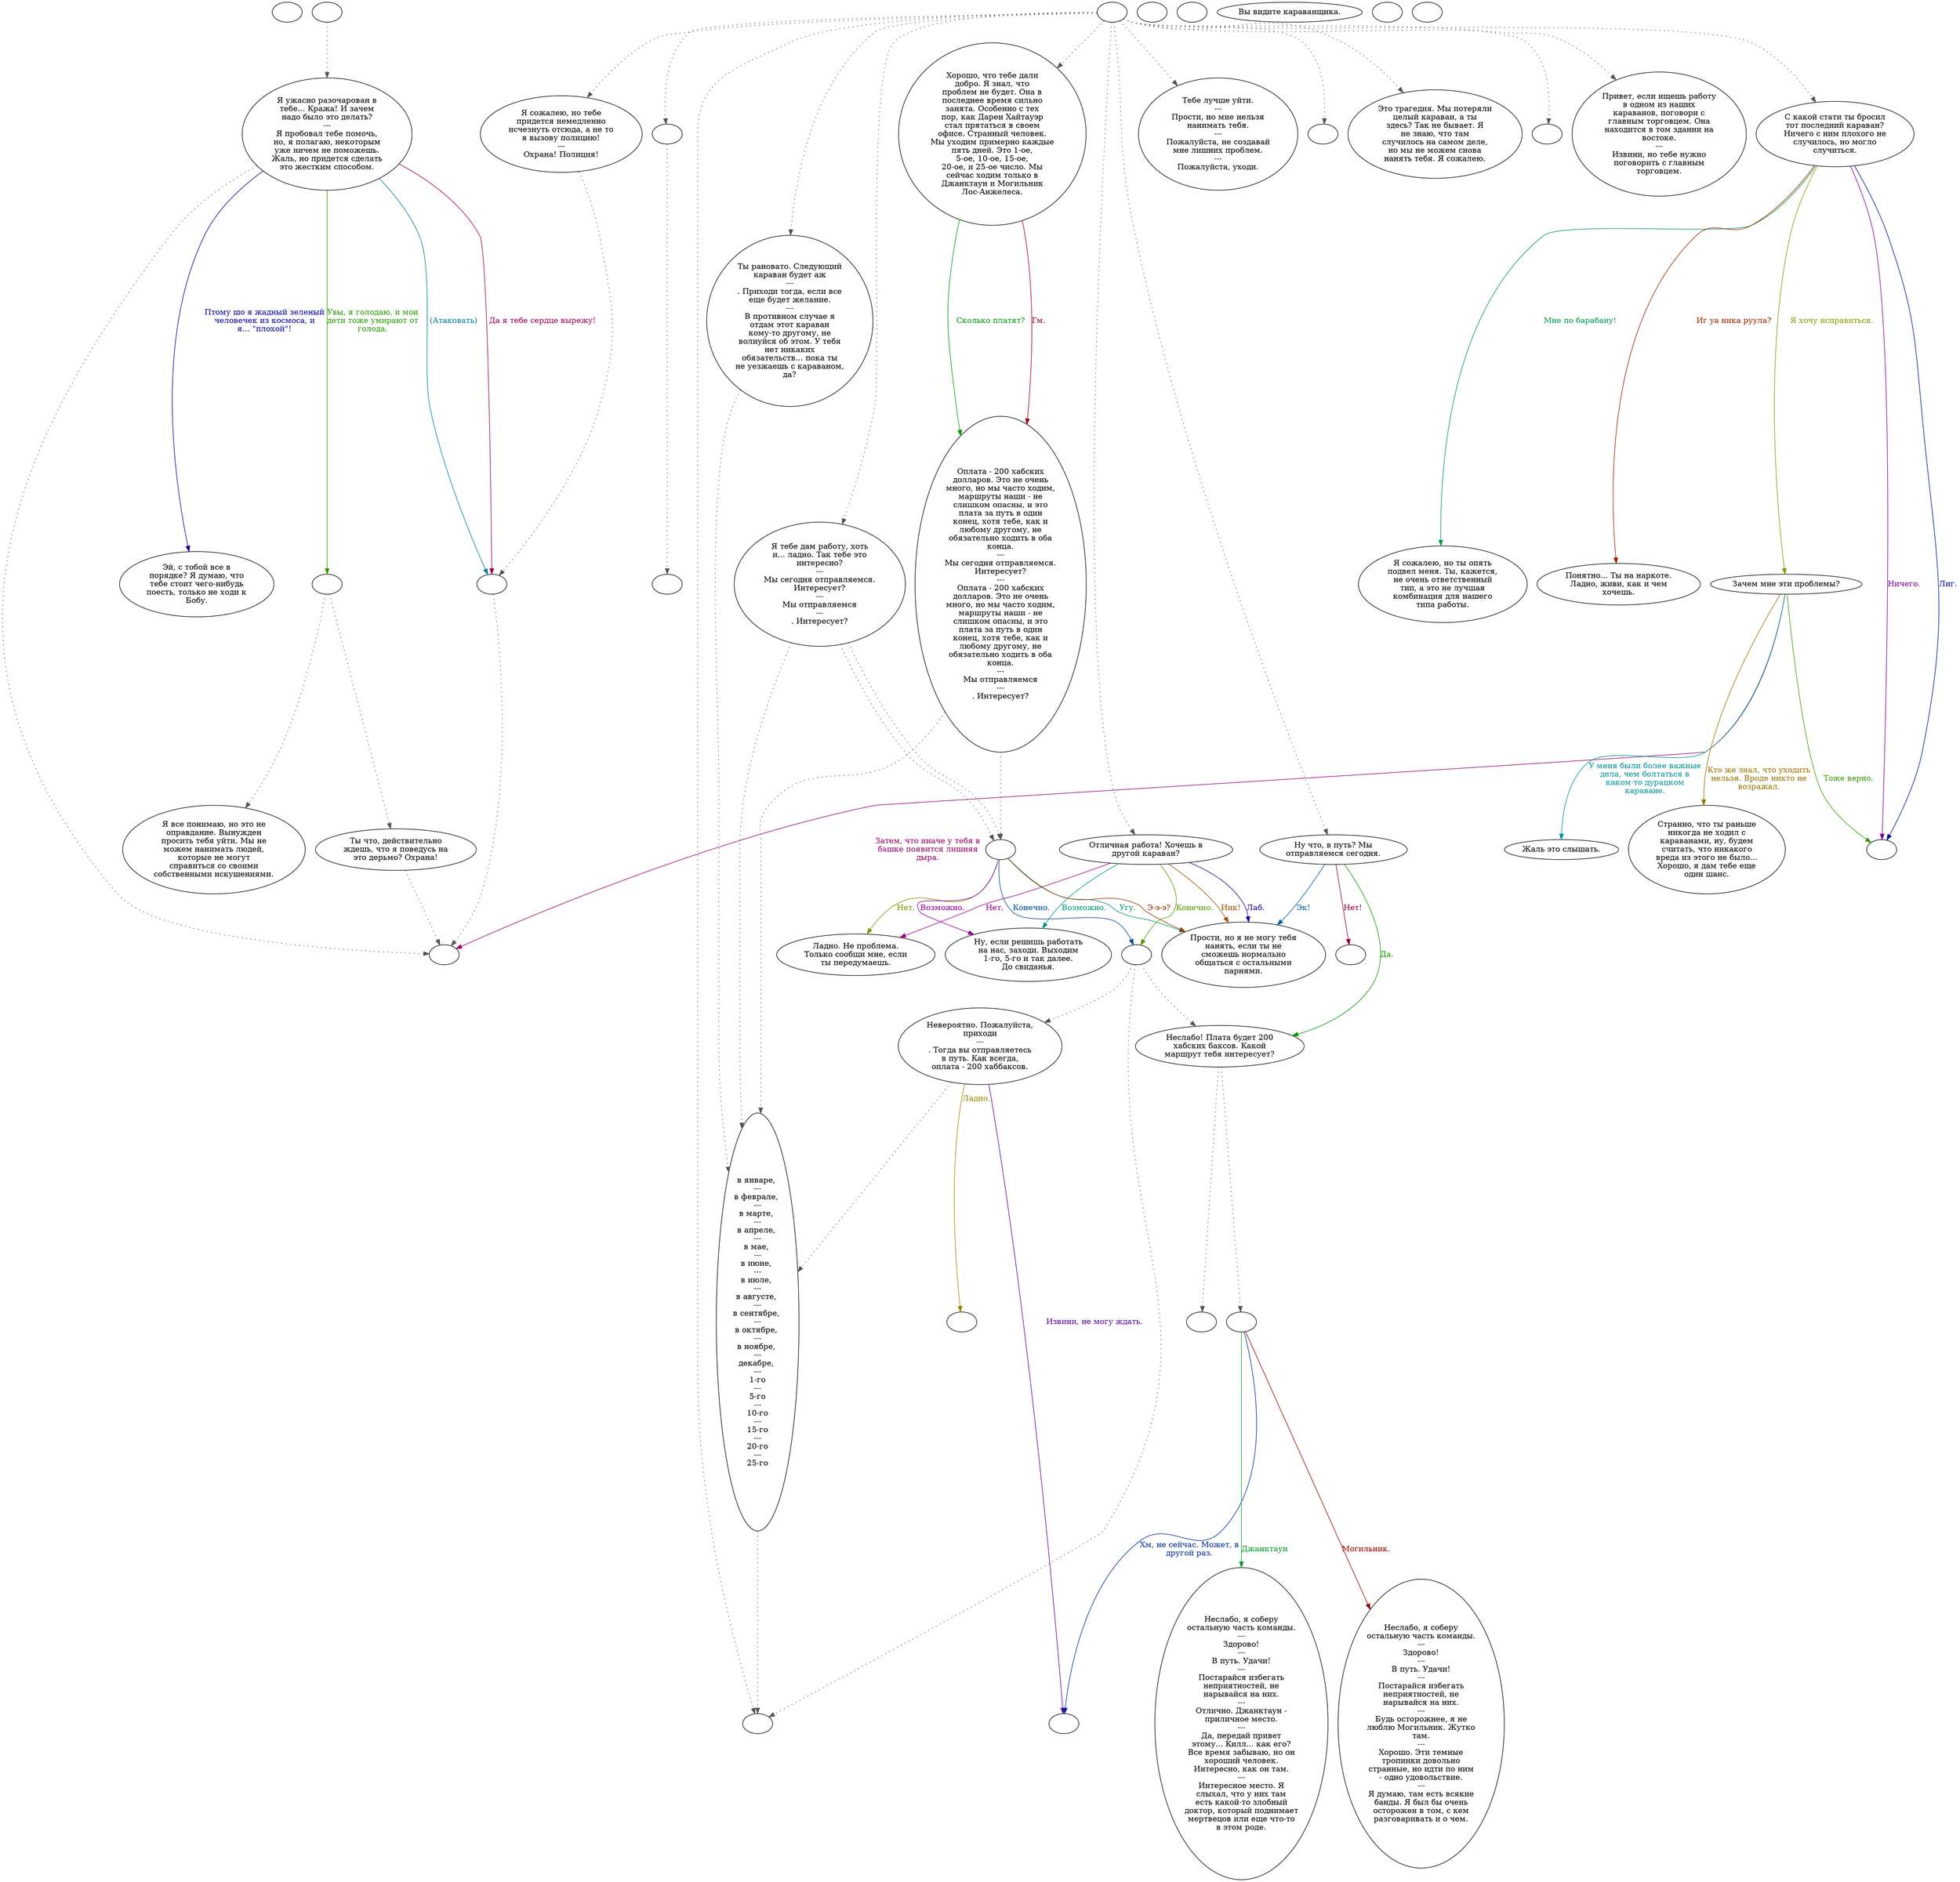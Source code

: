 digraph wmcarvn {
  "start" [style=filled       fillcolor="#FFFFFF"       color="#000000"]
  "start" [label=""]
  "combat" [style=filled       fillcolor="#FFFFFF"       color="#000000"]
  "combat" [label=""]
  "critter_p_proc" [style=filled       fillcolor="#FFFFFF"       color="#000000"]
  "critter_p_proc" [label=""]
  "pickup_p_proc" [style=filled       fillcolor="#FFFFFF"       color="#000000"]
  "pickup_p_proc" -> "WMDriver10" [style=dotted color="#555555"]
  "pickup_p_proc" [label=""]
  "talk_p_proc" [style=filled       fillcolor="#FFFFFF"       color="#000000"]
  "talk_p_proc" -> "get_reaction" [style=dotted color="#555555"]
  "talk_p_proc" -> "RecalcDate" [style=dotted color="#555555"]
  "talk_p_proc" -> "WMDriver14" [style=dotted color="#555555"]
  "talk_p_proc" -> "WMDriver15" [style=dotted color="#555555"]
  "talk_p_proc" -> "BottomReact" [style=dotted color="#555555"]
  "talk_p_proc" -> "WMDriver37" [style=dotted color="#555555"]
  "talk_p_proc" -> "WMDriver19" [style=dotted color="#555555"]
  "talk_p_proc" -> "TopReact" [style=dotted color="#555555"]
  "talk_p_proc" -> "WMDriver27" [style=dotted color="#555555"]
  "talk_p_proc" -> "WMDriver00" [style=dotted color="#555555"]
  "talk_p_proc" -> "WMDriver01" [style=dotted color="#555555"]
  "talk_p_proc" -> "WMDriver03" [style=dotted color="#555555"]
  "talk_p_proc" -> "WMDriver28" [style=dotted color="#555555"]
  "talk_p_proc" -> "WMDriver29" [style=dotted color="#555555"]
  "talk_p_proc" [label=""]
  "destroy_p_proc" [style=filled       fillcolor="#FFFFFF"       color="#000000"]
  "destroy_p_proc" [label=""]
  "look_at_p_proc" [style=filled       fillcolor="#FFFFFF"       color="#000000"]
  "look_at_p_proc" [label="Вы видите караванщика."]
  "damage_p_proc" [style=filled       fillcolor="#FFFFFF"       color="#000000"]
  "damage_p_proc" [label=""]
  "map_enter_p_proc" [style=filled       fillcolor="#FFFFFF"       color="#000000"]
  "map_enter_p_proc" [label=""]
  "RecalcDate" [style=filled       fillcolor="#FFFFFF"       color="#000000"]
  "RecalcDate" [label=""]
  "RecalcDateString" [style=filled       fillcolor="#FFFFFF"       color="#000000"]
  "RecalcDateString" -> "RecalcDate" [style=dotted color="#555555"]
  "RecalcDateString" [label="в январе, \n---\nв феврале, \n---\nв марте, \n---\nв апреле, \n---\nв мае, \n---\nв июне, \n---\nв июле, \n---\nв августе, \n---\nв сентябре, \n---\nв октябре, \n---\nв ноябре, \n---\nдекабре, \n---\n1-го\n---\n5-го\n---\n10-го\n---\n15-го\n---\n20-го\n---\n25-го"]
  "WMDriver00" [style=filled       fillcolor="#FFFFFF"       color="#000000"]
  "WMDriver00" [label="Привет, если ищешь работу\nв одном из наших\nкараванов, поговори с\nглавным торговцем. Она\nнаходится в том здании на\nвостоке.\n---\nИзвини, но тебе нужно\nпоговорить с главным\nторговцем."]
  "WMDriver01" [style=filled       fillcolor="#FFFFFF"       color="#000000"]
  "WMDriver01" [label="Хорошо, что тебе дали\nдобро. Я знал, что\nпроблем не будет. Она в\nпоследнее время сильно\nзанята. Особенно с тех\nпор, как Дарeн Хайтауэр\nстал прятаться в своем\nофисе. Странный человек.\nМы уходим примерно каждые\nпять дней. Это 1-ое,\n5-ое, 10-ое, 15-ое,\n20-ое, и 25-ое число. Мы\nсейчас ходим только в\nДжанктаун и Могильник\nЛос-Анжелеса."]
  "WMDriver01" -> "WMDriver02" [label="Сколько платят?" color="#00990E" fontcolor="#00990E"]
  "WMDriver01" -> "WMDriver02" [label="Гм." color="#99001E" fontcolor="#99001E"]
  "WMDriver02" [style=filled       fillcolor="#FFFFFF"       color="#000000"]
  "WMDriver02" -> "RecalcDateString" [style=dotted color="#555555"]
  "WMDriver02" -> "WMDriver04" [style=dotted color="#555555"]
  "WMDriver02" [label="Оплата - 200 хабских\nдолларов. Это не очень\nмного, но мы часто ходим,\nмаршруты наши - не\nслишком опасны, и это\nплата за путь в один\nконец, хотя тебе, как и\nлюбому другому, не\nобязательно ходить в оба\nконца.\n---\nМы сегодня отправляемся.\nИнтересует?\n---\nОплата - 200 хабских\nдолларов. Это не очень\nмного, но мы часто ходим,\nмаршруты наши - не\nслишком опасны, и это\nплата за путь в один\nконец, хотя тебе, как и\nлюбому другому, не\nобязательно ходить в оба\nконца.\n---\nМы отправляемся\n---\n. Интересует?"]
  "WMDriver03" [style=filled       fillcolor="#FFFFFF"       color="#000000"]
  "WMDriver03" -> "RecalcDateString" [style=dotted color="#555555"]
  "WMDriver03" -> "WMDriver04" [style=dotted color="#555555"]
  "WMDriver03" -> "WMDriver04" [style=dotted color="#555555"]
  "WMDriver03" [label="Я тебе дам работу, хоть\nи... ладно. Так тебе это\nинтересно?\n---\nМы сегодня отправляемся.\nИнтересует?\n---\nМы отправляемся\n---\n. Интересует?"]
  "WMDriver04" [style=filled       fillcolor="#FFFFFF"       color="#000000"]
  "WMDriver04" [label=""]
  "WMDriver04" -> "WMDriver04a" [label="Конечно. " color="#004B99" fontcolor="#004B99"]
  "WMDriver04" -> "WMDriver05" [label="Нет." color="#789900" fontcolor="#789900"]
  "WMDriver04" -> "WMDriver06" [label="Возможно." color="#8E0099" fontcolor="#8E0099"]
  "WMDriver04" -> "WMDriver07" [label="Угу." color="#009961" fontcolor="#009961"]
  "WMDriver04" -> "WMDriver07" [label="Э-э-э?" color="#993400" fontcolor="#993400"]
  "WMDriver04a" [style=filled       fillcolor="#FFFFFF"       color="#000000"]
  "WMDriver04a" -> "RecalcDate" [style=dotted color="#555555"]
  "WMDriver04a" -> "WMDriver17" [style=dotted color="#555555"]
  "WMDriver04a" -> "WMDriver18" [style=dotted color="#555555"]
  "WMDriver04a" [label=""]
  "WMDriver05" [style=filled       fillcolor="#FFFFFF"       color="#000000"]
  "WMDriver05" [label="Ладно. Не проблема.\nТолько сообщи мне, если\nты передумаешь."]
  "WMDriver06" [style=filled       fillcolor="#FFFFFF"       color="#000000"]
  "WMDriver06" [label="Ну, если решишь работать\nна нас, заходи. Выходим\n1-го, 5-го и так далее.\nДо свиданья."]
  "WMDriver07" [style=filled       fillcolor="#FFFFFF"       color="#000000"]
  "WMDriver07" [label="Прости, но я не могу тебя\nнанять, если ты не\nсможешь нормально\nобщаться с остальными\nпарнями."]
  "WMDriver08" [style=filled       fillcolor="#FFFFFF"       color="#000000"]
  "WMDriver08" [label="Эй, с тобой все в\nпорядке? Я думаю, что\nтебе стоит чего-нибудь\nпоесть, только не ходи к\nБобу."]
  "WMDriver10" [style=filled       fillcolor="#FFFFFF"       color="#000000"]
  "WMDriver10" -> "combat" [style=dotted color="#555555"]
  "WMDriver10" [label="Я ужасно разочарован в\nтебе... Кража! И зачем\nнадо было это делать?\n---\nЯ пробовал тебе помочь,\nно, я полагаю, некоторым\nуже ничем не поможешь.\nЖаль, но придется сделать\nэто жестким способом."]
  "WMDriver10" -> "WMDriver08" [label="Птому шо я жадный зеленый\nчеловечек из космоса, и\nя... \"плохой\"!" color="#080099" fontcolor="#080099"]
  "WMDriver10" -> "WMDriver10a" [label="Увы, я голодаю, и мои\nдети тоже умирают от\nголода." color="#259900" fontcolor="#259900"]
  "WMDriver10" -> "WMDriver31" [label="Да я тебе сердце вырежу!" color="#990052" fontcolor="#990052"]
  "WMDriver10" -> "WMDriver31" [label="(Атаковать)" color="#007E99" fontcolor="#007E99"]
  "WMDriver10a" [style=filled       fillcolor="#FFFFFF"       color="#000000"]
  "WMDriver10a" -> "WMDriver11" [style=dotted color="#555555"]
  "WMDriver10a" -> "WMDriver12" [style=dotted color="#555555"]
  "WMDriver10a" [label=""]
  "WMDriver11" [style=filled       fillcolor="#FFFFFF"       color="#000000"]
  "WMDriver11" [label="Я все понимаю, но это не\nоправдание. Вынужден\nпросить тебя уйти. Мы не\nможем нанимать людей,\nкоторые не могут\nсправиться со своими\nсобственными искушениями."]
  "WMDriver12" [style=filled       fillcolor="#FFFFFF"       color="#000000"]
  "WMDriver12" -> "combat" [style=dotted color="#555555"]
  "WMDriver12" [label="Ты что, действительно\nждешь, что я поведусь на\nэто дерьмо? Охрана!"]
  "WMDriver14" [style=filled       fillcolor="#FFFFFF"       color="#000000"]
  "WMDriver14" -> "WMDriver31" [style=dotted color="#555555"]
  "WMDriver14" [label="Я сожалею, но тебе\nпридется немедленно\nисчезнуть отсюда, а не то\nя вызову полицию!\n---\nОхрана! Полиция!"]
  "WMDriver15" [style=filled       fillcolor="#FFFFFF"       color="#000000"]
  "WMDriver15" [label="Тебе лучше уйти.\n---\nПрости, но мне нельзя\nнанимать тебя.\n---\nПожалуйста, не создавай\nмне лишних проблем.\n---\nПожалуйста, уходи."]
  "WMDriver17" [style=filled       fillcolor="#FFFFFF"       color="#000000"]
  "WMDriver17" -> "WMDriver33" [style=dotted color="#555555"]
  "WMDriver17" -> "WMDriver20" [style=dotted color="#555555"]
  "WMDriver17" [label="Неслабо! Плата будет 200\nхабских баксов. Какой\nмаршрут тебя интересует?"]
  "WMDriver18" [style=filled       fillcolor="#FFFFFF"       color="#000000"]
  "WMDriver18" -> "RecalcDateString" [style=dotted color="#555555"]
  "WMDriver18" [label="Невероятно. Пожалуйста,\nприходи\n---\n. Тогда вы отправляетесь\nв путь. Как всегда,\nоплата - 200 хаббаксов."]
  "WMDriver18" -> "WMDriver30" [label="Ладно." color="#998700" fontcolor="#998700"]
  "WMDriver18" -> "WMDriver34" [label="Извини, не могу ждать." color="#5A0099" fontcolor="#5A0099"]
  "WMDriver19" [style=filled       fillcolor="#FFFFFF"       color="#000000"]
  "WMDriver19" [label="Это трагедия. Мы потеряли\nцелый караван, а ты\nздесь? Так не бывает. Я\nне знаю, что там\nслучилось на самом деле,\nно мы не можем снова\nнанять тебя. Я сожалею."]
  "WMDriver20" [style=filled       fillcolor="#FFFFFF"       color="#000000"]
  "WMDriver20" [label=""]
  "WMDriver20" -> "WMDriver21a" [label="Джанктаун" color="#00992E" fontcolor="#00992E"]
  "WMDriver20" -> "WMDriver21b" [label="Могильник." color="#990100" fontcolor="#990100"]
  "WMDriver20" -> "WMDriver34" [label="Хм, не сейчас. Может, в\nдругой раз." color="#002B99" fontcolor="#002B99"]
  "WMDriver21a" [style=filled       fillcolor="#FFFFFF"       color="#000000"]
  "WMDriver21a" [label="Неслабо, я соберу\nостальную часть команды.\n---\nЗдорово!\n---\nВ путь. Удачи!\n---\nПостарайся избегать\nнеприятностей, не\nнарывайся на них.\n---\nОтлично. Джанктаун -\nприличное место.\n---\nДа, передай привет\nэтому... Килл... как его?\nВсе время забываю, но он\nхороший человек.\nИнтересно, как он там.\n---\nИнтересное место. Я\nслыхал, что у них там\nесть какой-то злобный\nдоктор, который поднимает\nмертвецов или еще что-то\nв этом роде."]
  "WMDriver21b" [style=filled       fillcolor="#FFFFFF"       color="#000000"]
  "WMDriver21b" [label="Неслабо, я соберу\nостальную часть команды.\n---\nЗдорово!\n---\nВ путь. Удачи!\n---\nПостарайся избегать\nнеприятностей, не\nнарывайся на них.\n---\nБудь осторожнее, я не\nлюблю Могильник. Жутко\nтам.\n---\nХорошо. Эти темные\nтропинки довольно\nстранные, но идти по ним\n- одно удовольствие.\n---\nЯ думаю, там есть всякие\nбанды. Я был бы очень\nосторожен в том, с кем\nразговаривать и о чем."]
  "WMDriver27" [style=filled       fillcolor="#FFFFFF"       color="#000000"]
  "WMDriver27" [label="Отличная работа! Хочешь в\nдругой караван?"]
  "WMDriver27" -> "WMDriver04a" [label="Конечно." color="#589900" fontcolor="#589900"]
  "WMDriver27" -> "WMDriver05" [label="Нет." color="#990085" fontcolor="#990085"]
  "WMDriver27" -> "WMDriver06" [label="Возможно." color="#009981" fontcolor="#009981"]
  "WMDriver27" -> "WMDriver07" [label="Иик!" color="#995400" fontcolor="#995400"]
  "WMDriver27" -> "WMDriver07" [label="Лаб." color="#270099" fontcolor="#270099"]
  "WMDriver28" [style=filled       fillcolor="#FFFFFF"       color="#000000"]
  "WMDriver28" [label="Ну что, в путь? Мы\nотправляемся сегодня."]
  "WMDriver28" -> "WMDriver17" [label="Да." color="#059900" fontcolor="#059900"]
  "WMDriver28" -> "WMDriver35" [label="Нет!" color="#990032" fontcolor="#990032"]
  "WMDriver28" -> "WMDriver07" [label="Эк!" color="#005F99" fontcolor="#005F99"]
  "WMDriver29" [style=filled       fillcolor="#FFFFFF"       color="#000000"]
  "WMDriver29" -> "RecalcDateString" [style=dotted color="#555555"]
  "WMDriver29" [label="Ты рановато. Следующий\nкараван будет аж\n---\n. Приходи тогда, если все\nеще будет желание.\n---\nВ противном случае я\nотдам этот караван\nкому-то другому, не\nволнуйся об этом. У тебя\nнет никаких\nобязательств... пока ты\nне уезжаешь с караваном,\nда?"]
  "WMDriver30" [style=filled       fillcolor="#FFFFFF"       color="#000000"]
  "WMDriver30" [label=""]
  "WMDriver31" [style=filled       fillcolor="#FFFFFF"       color="#000000"]
  "WMDriver31" -> "combat" [style=dotted color="#555555"]
  "WMDriver31" [label=""]
  "WMDriver33" [style=filled       fillcolor="#FFFFFF"       color="#000000"]
  "WMDriver33" [label=""]
  "WMDriver34" [style=filled       fillcolor="#FFFFFF"       color="#000000"]
  "WMDriver34" [label=""]
  "WMDriver35" [style=filled       fillcolor="#FFFFFF"       color="#000000"]
  "WMDriver35" [label=""]
  "WMDriver37" [style=filled       fillcolor="#FFFFFF"       color="#000000"]
  "WMDriver37" [label="С какой стати ты бросил\nтот последний караван?\nНичего с ним плохого не\nслучилось, но могло\nслучиться."]
  "WMDriver37" -> "WMDriver38" [label="Я хочу исправиться." color="#8B9900" fontcolor="#8B9900"]
  "WMDriver37" -> "WMDriverEnd" [label="Ничего." color="#7A0099" fontcolor="#7A0099"]
  "WMDriver37" -> "WMDriver39" [label="Мне по барабану!" color="#00994D" fontcolor="#00994D"]
  "WMDriver37" -> "WMDriver40" [label="Иг уа ника руула?" color="#992100" fontcolor="#992100"]
  "WMDriver37" -> "WMDriverEnd" [label="Лиг." color="#000C99" fontcolor="#000C99"]
  "WMDriver38" [style=filled       fillcolor="#FFFFFF"       color="#000000"]
  "WMDriver38" [label="Зачем мне эти проблемы?"]
  "WMDriver38" -> "WMDriverEnd" [label="Тоже верно." color="#399900" fontcolor="#399900"]
  "WMDriver38" -> "combat" [label="Затем, что иначе у тебя в\nбашке появится лишняя\nдыра." color="#990065" fontcolor="#990065"]
  "WMDriver38" -> "WMDriver41" [label="У меня были более важные\nдела, чем болтаться в\nкаком-то дурацком\nкараване." color="#009299" fontcolor="#009299"]
  "WMDriver38" -> "WMDriver42" [label="Кто же знал, что уходить\nнельзя. Вроде никто не\nвозражал." color="#997400" fontcolor="#997400"]
  "WMDriver39" [style=filled       fillcolor="#FFFFFF"       color="#000000"]
  "WMDriver39" [label="Я сожалею, но ты опять\nподвел меня. Ты, кажется,\nне очень ответственный\nтип, а это не лучшая\nкомбинация для нашего\nтипа работы."]
  "WMDriver40" [style=filled       fillcolor="#FFFFFF"       color="#000000"]
  "WMDriver40" [label="Понятно... Ты на наркоте.\nЛадно, живи, как и чем\nхочешь."]
  "WMDriver41" [style=filled       fillcolor="#FFFFFF"       color="#000000"]
  "WMDriver41" [label="Жаль это слышать."]
  "WMDriver42" [style=filled       fillcolor="#FFFFFF"       color="#000000"]
  "WMDriver42" [label="Странно, что ты раньше\nникогда не ходил с\nкараванами, ну, будем\nсчитать, что никакого\nвреда из этого не было...\nХорошо, я дам тебе еще\nодин шанс."]
  "WMDriverEnd" [style=filled       fillcolor="#FFFFFF"       color="#000000"]
  "WMDriverEnd" [label=""]
  "get_reaction" [style=filled       fillcolor="#FFFFFF"       color="#000000"]
  "get_reaction" -> "ReactToLevel" [style=dotted color="#555555"]
  "get_reaction" [label=""]
  "ReactToLevel" [style=filled       fillcolor="#FFFFFF"       color="#000000"]
  "ReactToLevel" [label=""]
  "BottomReact" [style=filled       fillcolor="#FFFFFF"       color="#000000"]
  "BottomReact" [label=""]
  "TopReact" [style=filled       fillcolor="#FFFFFF"       color="#000000"]
  "TopReact" [label=""]
}